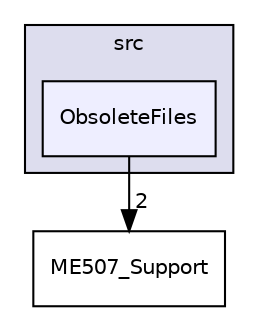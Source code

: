 digraph "src/ObsoleteFiles" {
  compound=true
  node [ fontsize="10", fontname="Helvetica"];
  edge [ labelfontsize="10", labelfontname="Helvetica"];
  subgraph clusterdir_68267d1309a1af8e8297ef4c3efbcdba {
    graph [ bgcolor="#ddddee", pencolor="black", label="src" fontname="Helvetica", fontsize="10", URL="dir_68267d1309a1af8e8297ef4c3efbcdba.html"]
  dir_2e8bf2e59c98c08fe1bd9ce72f4fea74 [shape=box, label="ObsoleteFiles", style="filled", fillcolor="#eeeeff", pencolor="black", URL="dir_2e8bf2e59c98c08fe1bd9ce72f4fea74.html"];
  }
  dir_d5b7f8bf1a04c3e95f0ad58429f00a1e [shape=box label="ME507_Support" URL="dir_d5b7f8bf1a04c3e95f0ad58429f00a1e.html"];
  dir_2e8bf2e59c98c08fe1bd9ce72f4fea74->dir_d5b7f8bf1a04c3e95f0ad58429f00a1e [headlabel="2", labeldistance=1.5 headhref="dir_000006_000002.html"];
}
